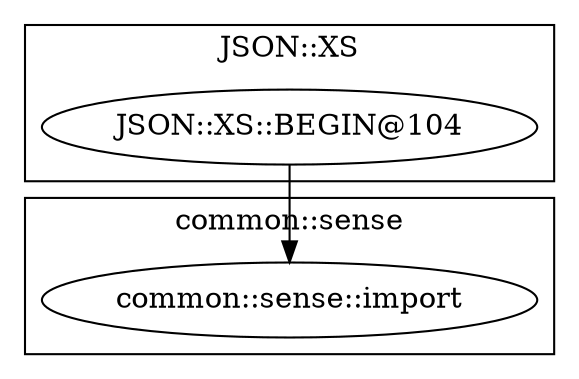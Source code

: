 digraph {
graph [overlap=false]
subgraph cluster_common_sense {
	label="common::sense";
	"common::sense::import";
}
subgraph cluster_JSON_XS {
	label="JSON::XS";
	"JSON::XS::BEGIN@104";
}
"JSON::XS::BEGIN@104" -> "common::sense::import";
}
